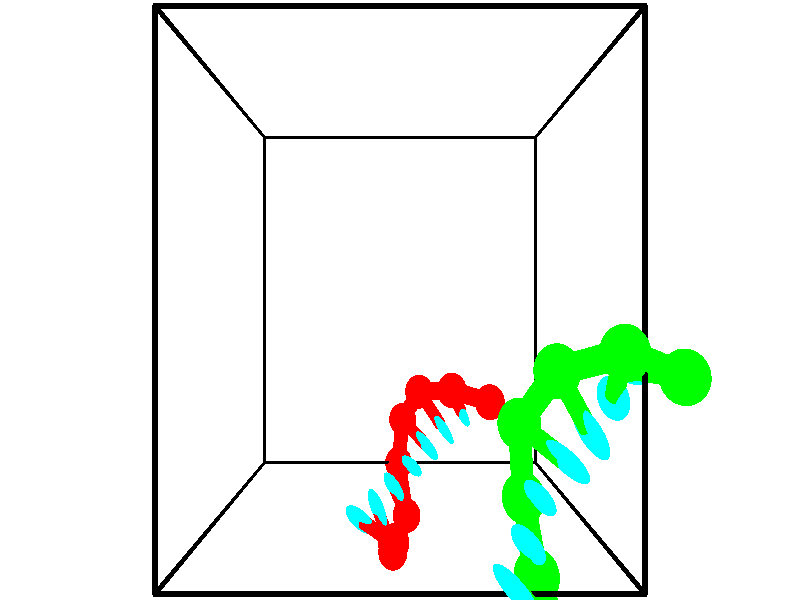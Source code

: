 // switches for output
#declare DRAW_BASES = 1; // possible values are 0, 1; only relevant for DNA ribbons
#declare DRAW_BASES_TYPE = 3; // possible values are 1, 2, 3; only relevant for DNA ribbons
#declare DRAW_FOG = 0; // set to 1 to enable fog

#include "colors.inc"

#include "transforms.inc"
background { rgb <1, 1, 1>}

#default {
   normal{
       ripples 0.25
       frequency 0.20
       turbulence 0.2
       lambda 5
   }
	finish {
		phong 0.1
		phong_size 40.
	}
}

// original window dimensions: 1024x640


// camera settings

camera {
	sky <-0, 1, 0>
	up <-0, 1, 0>
	right 1.6 * <1, 0, 0>
	location <2.5, 2.5, 11.1562>
	look_at <2.5, 2.5, 2.5>
	direction <0, 0, -8.6562>
	angle 67.0682
}


# declare cpy_camera_pos = <2.5, 2.5, 11.1562>;
# if (DRAW_FOG = 1)
fog {
	fog_type 2
	up vnormalize(cpy_camera_pos)
	color rgbt<1,1,1,0.3>
	distance 1e-5
	fog_alt 3e-3
	fog_offset 4
}
# end


// LIGHTS

# declare lum = 6;
global_settings {
	ambient_light rgb lum * <0.05, 0.05, 0.05>
	max_trace_level 15
}# declare cpy_direct_light_amount = 0.25;
light_source
{	1000 * <-1, -1, 1>,
	rgb lum * cpy_direct_light_amount
	parallel
}

light_source
{	1000 * <1, 1, -1>,
	rgb lum * cpy_direct_light_amount
	parallel
}

// strand 0

// nucleotide -1

// particle -1
sphere {
	<2.397490, -0.740162, 1.490502> 0.250000
	pigment { color rgbt <1,0,0,0> }
	no_shadow
}
cylinder {
	<2.073914, -0.625153, 1.285389>,  <1.879768, -0.556147, 1.162321>, 0.100000
	pigment { color rgbt <1,0,0,0> }
	no_shadow
}
cylinder {
	<2.073914, -0.625153, 1.285389>,  <2.397490, -0.740162, 1.490502>, 0.100000
	pigment { color rgbt <1,0,0,0> }
	no_shadow
}

// particle -1
sphere {
	<2.073914, -0.625153, 1.285389> 0.100000
	pigment { color rgbt <1,0,0,0> }
	no_shadow
}
sphere {
	0, 1
	scale<0.080000,0.200000,0.300000>
	matrix <0.587156, 0.438720, -0.680274,
		0.029374, -0.851384, -0.523720,
		-0.808941, 0.287523, -0.512782,
		1.831231, -0.538896, 1.131554>
	pigment { color rgbt <0,1,1,0> }
	no_shadow
}
cylinder {
	<2.377675, -1.106621, 0.790715>,  <2.397490, -0.740162, 1.490502>, 0.130000
	pigment { color rgbt <1,0,0,0> }
	no_shadow
}

// nucleotide -1

// particle -1
sphere {
	<2.377675, -1.106621, 0.790715> 0.250000
	pigment { color rgbt <1,0,0,0> }
	no_shadow
}
cylinder {
	<2.226406, -0.737740, 0.823036>,  <2.135645, -0.516411, 0.842429>, 0.100000
	pigment { color rgbt <1,0,0,0> }
	no_shadow
}
cylinder {
	<2.226406, -0.737740, 0.823036>,  <2.377675, -1.106621, 0.790715>, 0.100000
	pigment { color rgbt <1,0,0,0> }
	no_shadow
}

// particle -1
sphere {
	<2.226406, -0.737740, 0.823036> 0.100000
	pigment { color rgbt <1,0,0,0> }
	no_shadow
}
sphere {
	0, 1
	scale<0.080000,0.200000,0.300000>
	matrix <0.771295, 0.362149, -0.523404,
		-0.511947, -0.135614, -0.848245,
		-0.378171, 0.922202, 0.080803,
		2.112955, -0.461079, 0.847277>
	pigment { color rgbt <0,1,1,0> }
	no_shadow
}
cylinder {
	<2.619802, -0.746177, 0.246755>,  <2.377675, -1.106621, 0.790715>, 0.130000
	pigment { color rgbt <1,0,0,0> }
	no_shadow
}

// nucleotide -1

// particle -1
sphere {
	<2.619802, -0.746177, 0.246755> 0.250000
	pigment { color rgbt <1,0,0,0> }
	no_shadow
}
cylinder {
	<2.488892, -0.442291, 0.471512>,  <2.410345, -0.259960, 0.606366>, 0.100000
	pigment { color rgbt <1,0,0,0> }
	no_shadow
}
cylinder {
	<2.488892, -0.442291, 0.471512>,  <2.619802, -0.746177, 0.246755>, 0.100000
	pigment { color rgbt <1,0,0,0> }
	no_shadow
}

// particle -1
sphere {
	<2.488892, -0.442291, 0.471512> 0.100000
	pigment { color rgbt <1,0,0,0> }
	no_shadow
}
sphere {
	0, 1
	scale<0.080000,0.200000,0.300000>
	matrix <0.638489, 0.616150, -0.461184,
		-0.696579, 0.207828, -0.686721,
		-0.327276, 0.759715, 0.561893,
		2.390709, -0.214377, 0.640080>
	pigment { color rgbt <0,1,1,0> }
	no_shadow
}
cylinder {
	<2.472728, -0.039130, -0.142008>,  <2.619802, -0.746177, 0.246755>, 0.130000
	pigment { color rgbt <1,0,0,0> }
	no_shadow
}

// nucleotide -1

// particle -1
sphere {
	<2.472728, -0.039130, -0.142008> 0.250000
	pigment { color rgbt <1,0,0,0> }
	no_shadow
}
cylinder {
	<2.604019, 0.017952, 0.231495>,  <2.682794, 0.052201, 0.455597>, 0.100000
	pigment { color rgbt <1,0,0,0> }
	no_shadow
}
cylinder {
	<2.604019, 0.017952, 0.231495>,  <2.472728, -0.039130, -0.142008>, 0.100000
	pigment { color rgbt <1,0,0,0> }
	no_shadow
}

// particle -1
sphere {
	<2.604019, 0.017952, 0.231495> 0.100000
	pigment { color rgbt <1,0,0,0> }
	no_shadow
}
sphere {
	0, 1
	scale<0.080000,0.200000,0.300000>
	matrix <0.669242, 0.662485, -0.336495,
		-0.666619, 0.735356, 0.121942,
		0.328228, 0.142705, 0.933757,
		2.702488, 0.060763, 0.511622>
	pigment { color rgbt <0,1,1,0> }
	no_shadow
}
cylinder {
	<2.548575, 0.650764, -0.085004>,  <2.472728, -0.039130, -0.142008>, 0.130000
	pigment { color rgbt <1,0,0,0> }
	no_shadow
}

// nucleotide -1

// particle -1
sphere {
	<2.548575, 0.650764, -0.085004> 0.250000
	pigment { color rgbt <1,0,0,0> }
	no_shadow
}
cylinder {
	<2.790718, 0.468445, 0.176006>,  <2.936004, 0.359053, 0.332612>, 0.100000
	pigment { color rgbt <1,0,0,0> }
	no_shadow
}
cylinder {
	<2.790718, 0.468445, 0.176006>,  <2.548575, 0.650764, -0.085004>, 0.100000
	pigment { color rgbt <1,0,0,0> }
	no_shadow
}

// particle -1
sphere {
	<2.790718, 0.468445, 0.176006> 0.100000
	pigment { color rgbt <1,0,0,0> }
	no_shadow
}
sphere {
	0, 1
	scale<0.080000,0.200000,0.300000>
	matrix <0.766559, 0.554585, -0.323764,
		-0.214310, 0.696193, 0.685118,
		0.605358, -0.455798, 0.652525,
		2.972326, 0.331705, 0.371764>
	pigment { color rgbt <0,1,1,0> }
	no_shadow
}
cylinder {
	<2.841461, 1.139318, 0.398708>,  <2.548575, 0.650764, -0.085004>, 0.130000
	pigment { color rgbt <1,0,0,0> }
	no_shadow
}

// nucleotide -1

// particle -1
sphere {
	<2.841461, 1.139318, 0.398708> 0.250000
	pigment { color rgbt <1,0,0,0> }
	no_shadow
}
cylinder {
	<3.085205, 0.824234, 0.362499>,  <3.231452, 0.635184, 0.340774>, 0.100000
	pigment { color rgbt <1,0,0,0> }
	no_shadow
}
cylinder {
	<3.085205, 0.824234, 0.362499>,  <2.841461, 1.139318, 0.398708>, 0.100000
	pigment { color rgbt <1,0,0,0> }
	no_shadow
}

// particle -1
sphere {
	<3.085205, 0.824234, 0.362499> 0.100000
	pigment { color rgbt <1,0,0,0> }
	no_shadow
}
sphere {
	0, 1
	scale<0.080000,0.200000,0.300000>
	matrix <0.786521, 0.614956, -0.056693,
		0.100324, -0.036650, 0.994279,
		0.609360, -0.787709, -0.090521,
		3.268013, 0.587921, 0.335343>
	pigment { color rgbt <0,1,1,0> }
	no_shadow
}
cylinder {
	<3.382595, 1.217289, 0.875533>,  <2.841461, 1.139318, 0.398708>, 0.130000
	pigment { color rgbt <1,0,0,0> }
	no_shadow
}

// nucleotide -1

// particle -1
sphere {
	<3.382595, 1.217289, 0.875533> 0.250000
	pigment { color rgbt <1,0,0,0> }
	no_shadow
}
cylinder {
	<3.510719, 0.986687, 0.574856>,  <3.587594, 0.848325, 0.394449>, 0.100000
	pigment { color rgbt <1,0,0,0> }
	no_shadow
}
cylinder {
	<3.510719, 0.986687, 0.574856>,  <3.382595, 1.217289, 0.875533>, 0.100000
	pigment { color rgbt <1,0,0,0> }
	no_shadow
}

// particle -1
sphere {
	<3.510719, 0.986687, 0.574856> 0.100000
	pigment { color rgbt <1,0,0,0> }
	no_shadow
}
sphere {
	0, 1
	scale<0.080000,0.200000,0.300000>
	matrix <0.836508, 0.544530, -0.061170,
		0.444585, -0.609203, 0.656670,
		0.320312, -0.576505, -0.751693,
		3.606813, 0.813735, 0.349348>
	pigment { color rgbt <0,1,1,0> }
	no_shadow
}
cylinder {
	<4.007152, 1.070771, 1.022761>,  <3.382595, 1.217289, 0.875533>, 0.130000
	pigment { color rgbt <1,0,0,0> }
	no_shadow
}

// nucleotide -1

// particle -1
sphere {
	<4.007152, 1.070771, 1.022761> 0.250000
	pigment { color rgbt <1,0,0,0> }
	no_shadow
}
cylinder {
	<3.998028, 0.981529, 0.632950>,  <3.992553, 0.927984, 0.399063>, 0.100000
	pigment { color rgbt <1,0,0,0> }
	no_shadow
}
cylinder {
	<3.998028, 0.981529, 0.632950>,  <4.007152, 1.070771, 1.022761>, 0.100000
	pigment { color rgbt <1,0,0,0> }
	no_shadow
}

// particle -1
sphere {
	<3.998028, 0.981529, 0.632950> 0.100000
	pigment { color rgbt <1,0,0,0> }
	no_shadow
}
sphere {
	0, 1
	scale<0.080000,0.200000,0.300000>
	matrix <0.909526, 0.400028, -0.112870,
		0.415020, -0.888933, 0.193795,
		-0.022811, -0.223105, -0.974528,
		3.991184, 0.914598, 0.340592>
	pigment { color rgbt <0,1,1,0> }
	no_shadow
}
// strand 1

// nucleotide -1

// particle -1
sphere {
	<5.486427, 1.824971, 4.827753> 0.250000
	pigment { color rgbt <0,1,0,0> }
	no_shadow
}
cylinder {
	<5.283387, 1.834160, 4.483238>,  <5.161563, 1.839673, 4.276529>, 0.100000
	pigment { color rgbt <0,1,0,0> }
	no_shadow
}
cylinder {
	<5.283387, 1.834160, 4.483238>,  <5.486427, 1.824971, 4.827753>, 0.100000
	pigment { color rgbt <0,1,0,0> }
	no_shadow
}

// particle -1
sphere {
	<5.283387, 1.834160, 4.483238> 0.100000
	pigment { color rgbt <0,1,0,0> }
	no_shadow
}
sphere {
	0, 1
	scale<0.080000,0.200000,0.300000>
	matrix <-0.653925, -0.661164, 0.367756,
		-0.561003, 0.749890, 0.350628,
		-0.507599, 0.022973, -0.861287,
		5.131107, 1.841052, 4.224852>
	pigment { color rgbt <0,1,1,0> }
	no_shadow
}
cylinder {
	<4.804075, 2.047485, 4.973693>,  <5.486427, 1.824971, 4.827753>, 0.130000
	pigment { color rgbt <0,1,0,0> }
	no_shadow
}

// nucleotide -1

// particle -1
sphere {
	<4.804075, 2.047485, 4.973693> 0.250000
	pigment { color rgbt <0,1,0,0> }
	no_shadow
}
cylinder {
	<4.840573, 1.784805, 4.674248>,  <4.862472, 1.627198, 4.494581>, 0.100000
	pigment { color rgbt <0,1,0,0> }
	no_shadow
}
cylinder {
	<4.840573, 1.784805, 4.674248>,  <4.804075, 2.047485, 4.973693>, 0.100000
	pigment { color rgbt <0,1,0,0> }
	no_shadow
}

// particle -1
sphere {
	<4.840573, 1.784805, 4.674248> 0.100000
	pigment { color rgbt <0,1,0,0> }
	no_shadow
}
sphere {
	0, 1
	scale<0.080000,0.200000,0.300000>
	matrix <-0.731819, -0.554050, 0.396825,
		-0.675363, 0.511641, -0.531139,
		0.091246, -0.656698, -0.748613,
		4.867947, 1.587796, 4.449664>
	pigment { color rgbt <0,1,1,0> }
	no_shadow
}
cylinder {
	<4.191586, 1.861184, 4.654672>,  <4.804075, 2.047485, 4.973693>, 0.130000
	pigment { color rgbt <0,1,0,0> }
	no_shadow
}

// nucleotide -1

// particle -1
sphere {
	<4.191586, 1.861184, 4.654672> 0.250000
	pigment { color rgbt <0,1,0,0> }
	no_shadow
}
cylinder {
	<4.415446, 1.533112, 4.607178>,  <4.549762, 1.336268, 4.578681>, 0.100000
	pigment { color rgbt <0,1,0,0> }
	no_shadow
}
cylinder {
	<4.415446, 1.533112, 4.607178>,  <4.191586, 1.861184, 4.654672>, 0.100000
	pigment { color rgbt <0,1,0,0> }
	no_shadow
}

// particle -1
sphere {
	<4.415446, 1.533112, 4.607178> 0.100000
	pigment { color rgbt <0,1,0,0> }
	no_shadow
}
sphere {
	0, 1
	scale<0.080000,0.200000,0.300000>
	matrix <-0.755295, -0.563759, 0.334222,
		-0.341060, -0.097368, -0.934985,
		0.559650, -0.820180, -0.118734,
		4.583341, 1.287058, 4.571558>
	pigment { color rgbt <0,1,1,0> }
	no_shadow
}
cylinder {
	<3.882173, 1.303731, 4.159459>,  <4.191586, 1.861184, 4.654672>, 0.130000
	pigment { color rgbt <0,1,0,0> }
	no_shadow
}

// nucleotide -1

// particle -1
sphere {
	<3.882173, 1.303731, 4.159459> 0.250000
	pigment { color rgbt <0,1,0,0> }
	no_shadow
}
cylinder {
	<4.117183, 1.159622, 4.449291>,  <4.258189, 1.073157, 4.623191>, 0.100000
	pigment { color rgbt <0,1,0,0> }
	no_shadow
}
cylinder {
	<4.117183, 1.159622, 4.449291>,  <3.882173, 1.303731, 4.159459>, 0.100000
	pigment { color rgbt <0,1,0,0> }
	no_shadow
}

// particle -1
sphere {
	<4.117183, 1.159622, 4.449291> 0.100000
	pigment { color rgbt <0,1,0,0> }
	no_shadow
}
sphere {
	0, 1
	scale<0.080000,0.200000,0.300000>
	matrix <-0.729760, -0.622815, 0.282051,
		0.349665, -0.694483, -0.628831,
		0.587525, -0.360272, 0.724582,
		4.293440, 1.051541, 4.666666>
	pigment { color rgbt <0,1,1,0> }
	no_shadow
}
cylinder {
	<3.952414, 0.560347, 4.049603>,  <3.882173, 1.303731, 4.159459>, 0.130000
	pigment { color rgbt <0,1,0,0> }
	no_shadow
}

// nucleotide -1

// particle -1
sphere {
	<3.952414, 0.560347, 4.049603> 0.250000
	pigment { color rgbt <0,1,0,0> }
	no_shadow
}
cylinder {
	<3.973889, 0.663895, 4.435371>,  <3.986775, 0.726023, 4.666832>, 0.100000
	pigment { color rgbt <0,1,0,0> }
	no_shadow
}
cylinder {
	<3.973889, 0.663895, 4.435371>,  <3.952414, 0.560347, 4.049603>, 0.100000
	pigment { color rgbt <0,1,0,0> }
	no_shadow
}

// particle -1
sphere {
	<3.973889, 0.663895, 4.435371> 0.100000
	pigment { color rgbt <0,1,0,0> }
	no_shadow
}
sphere {
	0, 1
	scale<0.080000,0.200000,0.300000>
	matrix <-0.733003, -0.645649, 0.214110,
		0.678103, -0.718418, 0.155087,
		0.053689, 0.258868, 0.964420,
		3.989996, 0.741555, 4.724697>
	pigment { color rgbt <0,1,1,0> }
	no_shadow
}
cylinder {
	<4.016463, -0.053213, 4.458020>,  <3.952414, 0.560347, 4.049603>, 0.130000
	pigment { color rgbt <0,1,0,0> }
	no_shadow
}

// nucleotide -1

// particle -1
sphere {
	<4.016463, -0.053213, 4.458020> 0.250000
	pigment { color rgbt <0,1,0,0> }
	no_shadow
}
cylinder {
	<3.903302, 0.206711, 4.740215>,  <3.835406, 0.362665, 4.909533>, 0.100000
	pigment { color rgbt <0,1,0,0> }
	no_shadow
}
cylinder {
	<3.903302, 0.206711, 4.740215>,  <4.016463, -0.053213, 4.458020>, 0.100000
	pigment { color rgbt <0,1,0,0> }
	no_shadow
}

// particle -1
sphere {
	<3.903302, 0.206711, 4.740215> 0.100000
	pigment { color rgbt <0,1,0,0> }
	no_shadow
}
sphere {
	0, 1
	scale<0.080000,0.200000,0.300000>
	matrix <-0.624832, -0.682906, 0.378450,
		0.727703, -0.333748, 0.599217,
		-0.282901, 0.649809, 0.705489,
		3.818432, 0.401654, 4.951862>
	pigment { color rgbt <0,1,1,0> }
	no_shadow
}
cylinder {
	<4.101029, -0.381304, 5.145825>,  <4.016463, -0.053213, 4.458020>, 0.130000
	pigment { color rgbt <0,1,0,0> }
	no_shadow
}

// nucleotide -1

// particle -1
sphere {
	<4.101029, -0.381304, 5.145825> 0.250000
	pigment { color rgbt <0,1,0,0> }
	no_shadow
}
cylinder {
	<3.833312, -0.089188, 5.200558>,  <3.672682, 0.086082, 5.233397>, 0.100000
	pigment { color rgbt <0,1,0,0> }
	no_shadow
}
cylinder {
	<3.833312, -0.089188, 5.200558>,  <4.101029, -0.381304, 5.145825>, 0.100000
	pigment { color rgbt <0,1,0,0> }
	no_shadow
}

// particle -1
sphere {
	<3.833312, -0.089188, 5.200558> 0.100000
	pigment { color rgbt <0,1,0,0> }
	no_shadow
}
sphere {
	0, 1
	scale<0.080000,0.200000,0.300000>
	matrix <-0.656861, -0.667648, 0.350399,
		0.347249, 0.144639, 0.926551,
		-0.669292, 0.730291, 0.136832,
		3.632524, 0.129900, 5.241607>
	pigment { color rgbt <0,1,1,0> }
	no_shadow
}
cylinder {
	<3.895878, -0.375096, 5.772828>,  <4.101029, -0.381304, 5.145825>, 0.130000
	pigment { color rgbt <0,1,0,0> }
	no_shadow
}

// nucleotide -1

// particle -1
sphere {
	<3.895878, -0.375096, 5.772828> 0.250000
	pigment { color rgbt <0,1,0,0> }
	no_shadow
}
cylinder {
	<3.563891, -0.219940, 5.612480>,  <3.364699, -0.126847, 5.516272>, 0.100000
	pigment { color rgbt <0,1,0,0> }
	no_shadow
}
cylinder {
	<3.563891, -0.219940, 5.612480>,  <3.895878, -0.375096, 5.772828>, 0.100000
	pigment { color rgbt <0,1,0,0> }
	no_shadow
}

// particle -1
sphere {
	<3.563891, -0.219940, 5.612480> 0.100000
	pigment { color rgbt <0,1,0,0> }
	no_shadow
}
sphere {
	0, 1
	scale<0.080000,0.200000,0.300000>
	matrix <-0.555177, -0.644194, 0.526111,
		-0.054165, 0.659208, 0.750007,
		-0.829967, 0.387890, -0.400870,
		3.314901, -0.103573, 5.492219>
	pigment { color rgbt <0,1,1,0> }
	no_shadow
}
// box output
cylinder {
	<0.000000, 0.000000, 0.000000>,  <5.000000, 0.000000, 0.000000>, 0.025000
	pigment { color rgbt <0,0,0,0> }
	no_shadow
}
cylinder {
	<0.000000, 0.000000, 0.000000>,  <0.000000, 5.000000, 0.000000>, 0.025000
	pigment { color rgbt <0,0,0,0> }
	no_shadow
}
cylinder {
	<0.000000, 0.000000, 0.000000>,  <0.000000, 0.000000, 5.000000>, 0.025000
	pigment { color rgbt <0,0,0,0> }
	no_shadow
}
cylinder {
	<5.000000, 5.000000, 5.000000>,  <0.000000, 5.000000, 5.000000>, 0.025000
	pigment { color rgbt <0,0,0,0> }
	no_shadow
}
cylinder {
	<5.000000, 5.000000, 5.000000>,  <5.000000, 0.000000, 5.000000>, 0.025000
	pigment { color rgbt <0,0,0,0> }
	no_shadow
}
cylinder {
	<5.000000, 5.000000, 5.000000>,  <5.000000, 5.000000, 0.000000>, 0.025000
	pigment { color rgbt <0,0,0,0> }
	no_shadow
}
cylinder {
	<0.000000, 0.000000, 5.000000>,  <0.000000, 5.000000, 5.000000>, 0.025000
	pigment { color rgbt <0,0,0,0> }
	no_shadow
}
cylinder {
	<0.000000, 0.000000, 5.000000>,  <5.000000, 0.000000, 5.000000>, 0.025000
	pigment { color rgbt <0,0,0,0> }
	no_shadow
}
cylinder {
	<5.000000, 5.000000, 0.000000>,  <0.000000, 5.000000, 0.000000>, 0.025000
	pigment { color rgbt <0,0,0,0> }
	no_shadow
}
cylinder {
	<5.000000, 5.000000, 0.000000>,  <5.000000, 0.000000, 0.000000>, 0.025000
	pigment { color rgbt <0,0,0,0> }
	no_shadow
}
cylinder {
	<5.000000, 0.000000, 5.000000>,  <5.000000, 0.000000, 0.000000>, 0.025000
	pigment { color rgbt <0,0,0,0> }
	no_shadow
}
cylinder {
	<0.000000, 5.000000, 0.000000>,  <0.000000, 5.000000, 5.000000>, 0.025000
	pigment { color rgbt <0,0,0,0> }
	no_shadow
}
// end of box output
